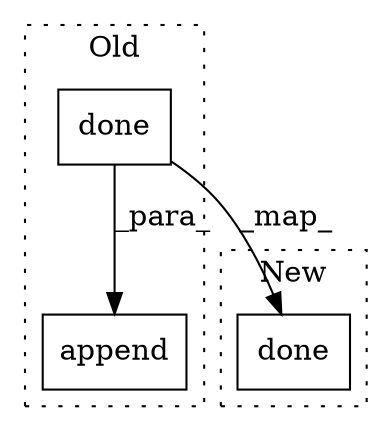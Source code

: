 digraph G {
subgraph cluster0 {
1 [label="done" a="32" s="7730" l="6" shape="box"];
3 [label="append" a="32" s="7710,7736" l="8,2" shape="box"];
label = "Old";
style="dotted";
}
subgraph cluster1 {
2 [label="done" a="32" s="8094" l="6" shape="box"];
label = "New";
style="dotted";
}
1 -> 2 [label="_map_"];
1 -> 3 [label="_para_"];
}